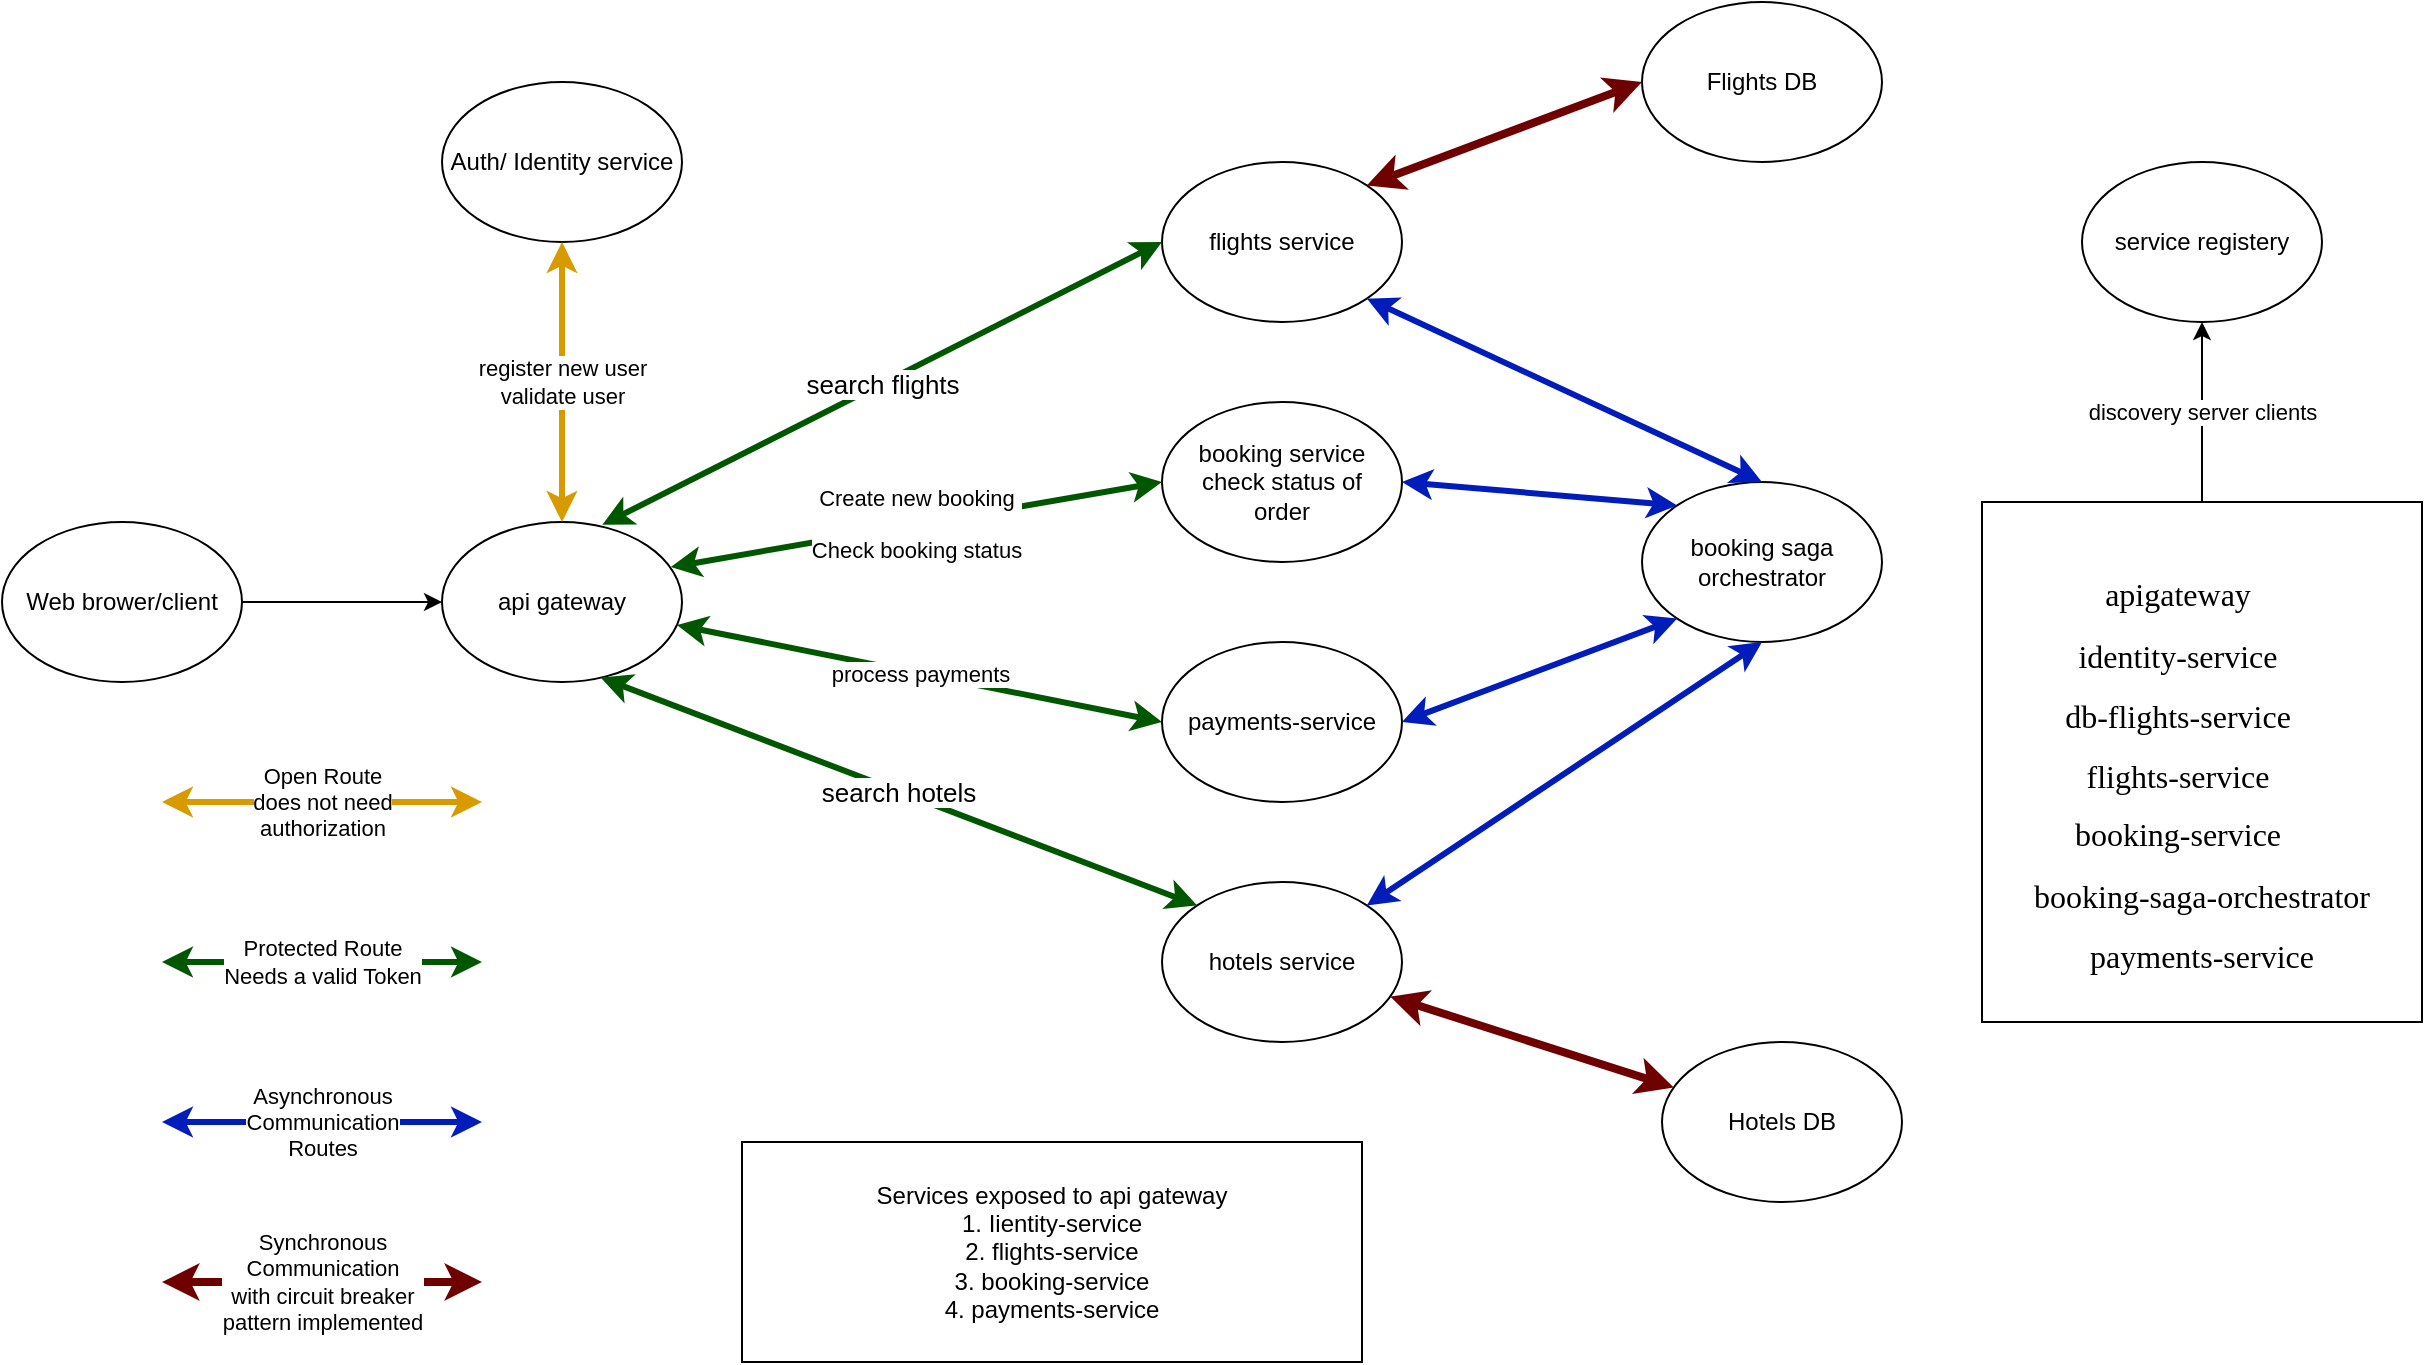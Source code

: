 <mxfile version="21.1.1" type="device">
  <diagram id="skH-N1LjTXYa0d7DtpjA" name="Page-1">
    <mxGraphModel dx="2438" dy="924" grid="1" gridSize="10" guides="1" tooltips="1" connect="1" arrows="1" fold="1" page="1" pageScale="1" pageWidth="850" pageHeight="1100" math="0" shadow="0">
      <root>
        <mxCell id="0" />
        <mxCell id="1" parent="0" />
        <mxCell id="zlrGjApTkNk8Ka6CCc2n-1" value="flights service" style="ellipse;whiteSpace=wrap;html=1;" parent="1" vertex="1">
          <mxGeometry x="540" y="80" width="120" height="80" as="geometry" />
        </mxCell>
        <mxCell id="zlrGjApTkNk8Ka6CCc2n-2" value="Flights DB" style="ellipse;whiteSpace=wrap;html=1;" parent="1" vertex="1">
          <mxGeometry x="780" width="120" height="80" as="geometry" />
        </mxCell>
        <mxCell id="zlrGjApTkNk8Ka6CCc2n-3" value="Web brower/client" style="ellipse;whiteSpace=wrap;html=1;" parent="1" vertex="1">
          <mxGeometry x="-40" y="260" width="120" height="80" as="geometry" />
        </mxCell>
        <mxCell id="zlrGjApTkNk8Ka6CCc2n-4" value="service registery" style="ellipse;whiteSpace=wrap;html=1;" parent="1" vertex="1">
          <mxGeometry x="1000" y="80" width="120" height="80" as="geometry" />
        </mxCell>
        <mxCell id="zlrGjApTkNk8Ka6CCc2n-5" value="api gateway" style="ellipse;whiteSpace=wrap;html=1;" parent="1" vertex="1">
          <mxGeometry x="180" y="260" width="120" height="80" as="geometry" />
        </mxCell>
        <mxCell id="A_0y_IQ02Vp7g4dw8pBq-1" value="Auth/ Identity service" style="ellipse;whiteSpace=wrap;html=1;" parent="1" vertex="1">
          <mxGeometry x="180" y="40" width="120" height="80" as="geometry" />
        </mxCell>
        <mxCell id="YlSBNoDHreUcTbOiqiFw-2" value="&lt;font style=&quot;font-size: 13px;&quot;&gt;search flights&lt;br&gt;&lt;/font&gt;" style="endArrow=classic;startArrow=classic;html=1;rounded=0;exitX=0.668;exitY=0.017;exitDx=0;exitDy=0;entryX=0;entryY=0.5;entryDx=0;entryDy=0;fillColor=#008a00;strokeColor=#005700;strokeWidth=3;exitPerimeter=0;" parent="1" edge="1" target="zlrGjApTkNk8Ka6CCc2n-1" source="zlrGjApTkNk8Ka6CCc2n-5">
          <mxGeometry width="50" height="50" relative="1" as="geometry">
            <mxPoint x="292.426" y="211.716" as="sourcePoint" />
            <mxPoint x="780" y="40" as="targetPoint" />
          </mxGeometry>
        </mxCell>
        <mxCell id="YlSBNoDHreUcTbOiqiFw-3" value="" style="endArrow=classic;html=1;rounded=0;exitX=1;exitY=0.5;exitDx=0;exitDy=0;entryX=0;entryY=0.5;entryDx=0;entryDy=0;" parent="1" source="zlrGjApTkNk8Ka6CCc2n-3" target="zlrGjApTkNk8Ka6CCc2n-5" edge="1">
          <mxGeometry width="50" height="50" relative="1" as="geometry">
            <mxPoint x="540" y="310" as="sourcePoint" />
            <mxPoint x="590" y="260" as="targetPoint" />
            <Array as="points" />
          </mxGeometry>
        </mxCell>
        <mxCell id="YlSBNoDHreUcTbOiqiFw-4" value="booking saga orchestrator" style="ellipse;whiteSpace=wrap;html=1;" parent="1" vertex="1">
          <mxGeometry x="780" y="240" width="120" height="80" as="geometry" />
        </mxCell>
        <mxCell id="YlSBNoDHreUcTbOiqiFw-5" value="" style="endArrow=classic;startArrow=classic;html=1;rounded=0;entryX=1;entryY=1;entryDx=0;entryDy=0;exitX=0.5;exitY=0;exitDx=0;exitDy=0;fillColor=#0050ef;strokeColor=#001DBC;strokeWidth=3;" parent="1" edge="1" target="zlrGjApTkNk8Ka6CCc2n-1" source="YlSBNoDHreUcTbOiqiFw-4">
          <mxGeometry width="50" height="50" relative="1" as="geometry">
            <mxPoint x="840" y="200.0" as="sourcePoint" />
            <mxPoint x="840" y="80.0" as="targetPoint" />
          </mxGeometry>
        </mxCell>
        <mxCell id="YlSBNoDHreUcTbOiqiFw-6" value="booking service&lt;br&gt;check status of &lt;br&gt;order" style="ellipse;whiteSpace=wrap;html=1;" parent="1" vertex="1">
          <mxGeometry x="540" y="200" width="120" height="80" as="geometry" />
        </mxCell>
        <mxCell id="YlSBNoDHreUcTbOiqiFw-7" value="Create new booking&lt;br&gt;&lt;br&gt;Check booking status" style="endArrow=classic;startArrow=classic;html=1;rounded=0;entryX=0;entryY=0.5;entryDx=0;entryDy=0;fillColor=#008a00;strokeColor=#005700;strokeWidth=3;exitX=0.953;exitY=0.282;exitDx=0;exitDy=0;exitPerimeter=0;" parent="1" source="zlrGjApTkNk8Ka6CCc2n-5" target="YlSBNoDHreUcTbOiqiFw-6" edge="1">
          <mxGeometry width="50" height="50" relative="1" as="geometry">
            <mxPoint x="300" y="280" as="sourcePoint" />
            <mxPoint x="420" y="240" as="targetPoint" />
          </mxGeometry>
        </mxCell>
        <mxCell id="L2ALMlDx0BOHGaFCGhI8-3" value="" style="endArrow=classic;startArrow=classic;html=1;rounded=0;fillColor=#0050ef;strokeColor=#001DBC;strokeWidth=3;entryX=0;entryY=0;entryDx=0;entryDy=0;" parent="1" target="YlSBNoDHreUcTbOiqiFw-4" edge="1">
          <mxGeometry width="50" height="50" relative="1" as="geometry">
            <mxPoint x="660" y="240" as="sourcePoint" />
            <mxPoint x="740" y="280" as="targetPoint" />
            <Array as="points" />
          </mxGeometry>
        </mxCell>
        <mxCell id="clyaD23GlVpxHpIQa8MM-1" value="payments-service" style="ellipse;whiteSpace=wrap;html=1;" parent="1" vertex="1">
          <mxGeometry x="540" y="320" width="120" height="80" as="geometry" />
        </mxCell>
        <mxCell id="clyaD23GlVpxHpIQa8MM-3" value="process payments" style="endArrow=classic;startArrow=classic;html=1;rounded=0;exitX=0;exitY=0.5;exitDx=0;exitDy=0;fillColor=#008a00;strokeColor=#005700;strokeWidth=3;" parent="1" source="clyaD23GlVpxHpIQa8MM-1" target="zlrGjApTkNk8Ka6CCc2n-5" edge="1">
          <mxGeometry width="50" height="50" relative="1" as="geometry">
            <mxPoint x="610" y="260" as="sourcePoint" />
            <mxPoint x="660" y="210" as="targetPoint" />
            <Array as="points" />
          </mxGeometry>
        </mxCell>
        <mxCell id="clyaD23GlVpxHpIQa8MM-4" value="register new user&lt;br&gt;validate user" style="endArrow=classic;startArrow=classic;html=1;rounded=0;entryX=0.5;entryY=1;entryDx=0;entryDy=0;exitX=0.5;exitY=0;exitDx=0;exitDy=0;fillColor=#ffe6cc;strokeColor=#d79b00;strokeWidth=3;" parent="1" source="zlrGjApTkNk8Ka6CCc2n-5" target="A_0y_IQ02Vp7g4dw8pBq-1" edge="1">
          <mxGeometry width="50" height="50" relative="1" as="geometry">
            <mxPoint x="220" y="190" as="sourcePoint" />
            <mxPoint x="270" y="140" as="targetPoint" />
          </mxGeometry>
        </mxCell>
        <mxCell id="clyaD23GlVpxHpIQa8MM-5" value="" style="endArrow=classic;startArrow=classic;html=1;rounded=0;entryX=0;entryY=1;entryDx=0;entryDy=0;fillColor=#0050ef;strokeColor=#001DBC;strokeWidth=3;exitX=1;exitY=0.5;exitDx=0;exitDy=0;" parent="1" target="YlSBNoDHreUcTbOiqiFw-4" edge="1" source="clyaD23GlVpxHpIQa8MM-1">
          <mxGeometry width="50" height="50" relative="1" as="geometry">
            <mxPoint x="620" y="390" as="sourcePoint" />
            <mxPoint x="670" y="340" as="targetPoint" />
          </mxGeometry>
        </mxCell>
        <mxCell id="clyaD23GlVpxHpIQa8MM-7" value="&lt;p style=&quot;border-color: var(--border-color); text-indent: -18pt;&quot; class=&quot;MsoListParagraphCxSpFirst&quot;&gt;&lt;span style=&quot;background-color: initial; font-family: &amp;quot;Times New Roman&amp;quot;, serif; font-size: 12pt; text-indent: -18pt;&quot;&gt;apigateway&lt;/span&gt;&lt;br&gt;&lt;/p&gt;&lt;p style=&quot;border-color: var(--border-color); text-indent: -18pt;&quot; class=&quot;MsoListParagraphCxSpFirst&quot;&gt;&lt;span style=&quot;border-color: var(--border-color); font-family: &amp;quot;Times New Roman&amp;quot;, serif; font-size: 12pt; text-indent: -18pt; background-color: initial;&quot;&gt;identity-service&lt;/span&gt;&lt;/p&gt;&lt;p style=&quot;border-color: var(--border-color); text-indent: -18pt;&quot; class=&quot;MsoListParagraphCxSpMiddle&quot;&gt;&lt;span style=&quot;border-color: var(--border-color); line-height: 17.12px; font-family: &amp;quot;Times New Roman&amp;quot;, serif; font-size: 12pt;&quot; lang=&quot;EN-US&quot;&gt;db-flights-service&lt;/span&gt;&lt;/p&gt;&lt;p style=&quot;border-color: var(--border-color); text-indent: -18pt;&quot; class=&quot;MsoListParagraphCxSpMiddle&quot;&gt;&lt;span style=&quot;border-color: var(--border-color); line-height: 17.12px; font-family: &amp;quot;Times New Roman&amp;quot;, serif; font-size: 12pt;&quot; lang=&quot;EN-US&quot;&gt;flights-service&lt;/span&gt;&lt;/p&gt;&lt;p style=&quot;border-color: var(--border-color); text-indent: -18pt;&quot; class=&quot;MsoListParagraphCxSpMiddle&quot;&gt;&lt;span style=&quot;border-color: var(--border-color); line-height: 17.12px; font-family: &amp;quot;Times New Roman&amp;quot;, serif; font-size: 12pt;&quot; lang=&quot;EN-US&quot;&gt;booking-service&lt;/span&gt;&lt;/p&gt;&lt;p style=&quot;border-color: var(--border-color); text-indent: -18pt;&quot; class=&quot;MsoListParagraphCxSpMiddle&quot;&gt;&lt;span style=&quot;background-color: initial; font-family: &amp;quot;Times New Roman&amp;quot;, serif; font-size: 12pt; text-indent: -18pt;&quot;&gt;&amp;nbsp; &amp;nbsp; &amp;nbsp; booking-saga-orchestrator&lt;/span&gt;&lt;/p&gt;&lt;span style=&quot;border-color: var(--border-color); line-height: 17.12px; font-family: &amp;quot;Times New Roman&amp;quot;, serif; font-size: 12pt;&quot; lang=&quot;EN-US&quot;&gt;&lt;div style=&quot;&quot;&gt;&lt;span style=&quot;font-size: 12pt; background-color: initial;&quot;&gt;payments-service&lt;/span&gt;&lt;/div&gt;&lt;/span&gt;" style="rounded=0;whiteSpace=wrap;html=1;align=center;" parent="1" vertex="1">
          <mxGeometry x="950" y="250" width="220" height="260" as="geometry" />
        </mxCell>
        <mxCell id="clyaD23GlVpxHpIQa8MM-9" value="discovery server clients" style="endArrow=classic;html=1;rounded=0;exitX=0.5;exitY=0;exitDx=0;exitDy=0;entryX=0.5;entryY=1;entryDx=0;entryDy=0;" parent="1" source="clyaD23GlVpxHpIQa8MM-7" target="zlrGjApTkNk8Ka6CCc2n-4" edge="1">
          <mxGeometry width="50" height="50" relative="1" as="geometry">
            <mxPoint x="1300" y="280" as="sourcePoint" />
            <mxPoint x="1120" y="220" as="targetPoint" />
          </mxGeometry>
        </mxCell>
        <mxCell id="clyaD23GlVpxHpIQa8MM-12" value="Open Route&lt;br&gt;does not need &lt;br&gt;authorization" style="endArrow=classic;startArrow=classic;html=1;rounded=0;fillColor=#ffe6cc;strokeColor=#d79b00;strokeWidth=3;" parent="1" edge="1">
          <mxGeometry width="50" height="50" relative="1" as="geometry">
            <mxPoint x="40" y="400" as="sourcePoint" />
            <mxPoint x="200" y="400" as="targetPoint" />
          </mxGeometry>
        </mxCell>
        <mxCell id="clyaD23GlVpxHpIQa8MM-13" value="Protected Route&lt;br&gt;Needs a valid Token" style="endArrow=classic;startArrow=classic;html=1;rounded=0;fillColor=#008a00;strokeColor=#005700;strokeWidth=3;" parent="1" edge="1">
          <mxGeometry width="50" height="50" relative="1" as="geometry">
            <mxPoint x="40" y="480" as="sourcePoint" />
            <mxPoint x="200" y="480" as="targetPoint" />
          </mxGeometry>
        </mxCell>
        <mxCell id="clyaD23GlVpxHpIQa8MM-16" value="Asynchronous&lt;br&gt;Communication&lt;br&gt;Routes" style="endArrow=classic;startArrow=classic;html=1;rounded=0;exitX=1;exitY=0.5;exitDx=0;exitDy=0;fillColor=#0050ef;strokeColor=#001DBC;strokeWidth=3;" parent="1" edge="1">
          <mxGeometry width="50" height="50" relative="1" as="geometry">
            <mxPoint x="40" y="560" as="sourcePoint" />
            <mxPoint x="200" y="560" as="targetPoint" />
          </mxGeometry>
        </mxCell>
        <mxCell id="clyaD23GlVpxHpIQa8MM-18" value="Synchronous&lt;br style=&quot;border-color: var(--border-color);&quot;&gt;Communication&lt;br style=&quot;border-color: var(--border-color);&quot;&gt;with circuit breaker&lt;br style=&quot;border-color: var(--border-color);&quot;&gt;pattern implemented" style="endArrow=classic;startArrow=classic;html=1;rounded=0;fillColor=#a20025;strokeColor=#6F0000;strokeWidth=4;" parent="1" edge="1">
          <mxGeometry width="50" height="50" relative="1" as="geometry">
            <mxPoint x="40" y="640" as="sourcePoint" />
            <mxPoint x="200" y="640" as="targetPoint" />
          </mxGeometry>
        </mxCell>
        <mxCell id="clyaD23GlVpxHpIQa8MM-19" value="" style="endArrow=classic;startArrow=classic;html=1;rounded=0;exitX=0;exitY=0.5;exitDx=0;exitDy=0;entryX=1;entryY=0;entryDx=0;entryDy=0;fillColor=#a20025;strokeColor=#6F0000;strokeWidth=4;" parent="1" source="zlrGjApTkNk8Ka6CCc2n-2" target="zlrGjApTkNk8Ka6CCc2n-1" edge="1">
          <mxGeometry width="50" height="50" relative="1" as="geometry">
            <mxPoint x="630" y="290" as="sourcePoint" />
            <mxPoint x="680" y="240" as="targetPoint" />
            <Array as="points" />
          </mxGeometry>
        </mxCell>
        <mxCell id="clyaD23GlVpxHpIQa8MM-20" value="Services exposed to api gateway&lt;br&gt;1. Iientity-service&lt;br&gt;2. flights-service&lt;br&gt;3. booking-service&lt;br&gt;4. payments-service" style="rounded=0;whiteSpace=wrap;html=1;" parent="1" vertex="1">
          <mxGeometry x="330" y="570" width="310" height="110" as="geometry" />
        </mxCell>
        <mxCell id="QiFyikzQO10HzAtInRVE-2" value="Hotels DB" style="ellipse;whiteSpace=wrap;html=1;" vertex="1" parent="1">
          <mxGeometry x="790" y="520" width="120" height="80" as="geometry" />
        </mxCell>
        <mxCell id="QiFyikzQO10HzAtInRVE-3" value="hotels service" style="ellipse;whiteSpace=wrap;html=1;" vertex="1" parent="1">
          <mxGeometry x="540" y="440" width="120" height="80" as="geometry" />
        </mxCell>
        <mxCell id="QiFyikzQO10HzAtInRVE-4" value="" style="endArrow=classic;startArrow=classic;html=1;rounded=0;fillColor=#a20025;strokeColor=#6F0000;strokeWidth=4;" edge="1" parent="1" source="QiFyikzQO10HzAtInRVE-2" target="QiFyikzQO10HzAtInRVE-3">
          <mxGeometry width="50" height="50" relative="1" as="geometry">
            <mxPoint x="1140" y="439.33" as="sourcePoint" />
            <mxPoint x="900" y="439.33" as="targetPoint" />
            <Array as="points" />
          </mxGeometry>
        </mxCell>
        <mxCell id="QiFyikzQO10HzAtInRVE-5" value="&lt;font style=&quot;font-size: 13px;&quot;&gt;search hotels&lt;br&gt;&lt;/font&gt;" style="endArrow=classic;startArrow=classic;html=1;rounded=0;exitX=0.662;exitY=0.973;exitDx=0;exitDy=0;fillColor=#008a00;strokeColor=#005700;strokeWidth=3;entryX=0;entryY=0;entryDx=0;entryDy=0;exitPerimeter=0;" edge="1" parent="1" source="zlrGjApTkNk8Ka6CCc2n-5" target="QiFyikzQO10HzAtInRVE-3">
          <mxGeometry width="50" height="50" relative="1" as="geometry">
            <mxPoint x="300" y="541.72" as="sourcePoint" />
            <mxPoint x="520" y="450" as="targetPoint" />
            <Array as="points" />
          </mxGeometry>
        </mxCell>
        <mxCell id="QiFyikzQO10HzAtInRVE-6" value="" style="endArrow=classic;startArrow=classic;html=1;rounded=0;entryX=0.5;entryY=1;entryDx=0;entryDy=0;fillColor=#0050ef;strokeColor=#001DBC;strokeWidth=3;exitX=1;exitY=0;exitDx=0;exitDy=0;" edge="1" parent="1" source="QiFyikzQO10HzAtInRVE-3" target="YlSBNoDHreUcTbOiqiFw-4">
          <mxGeometry width="50" height="50" relative="1" as="geometry">
            <mxPoint x="820" y="400" as="sourcePoint" />
            <mxPoint x="1000" y="320" as="targetPoint" />
          </mxGeometry>
        </mxCell>
      </root>
    </mxGraphModel>
  </diagram>
</mxfile>
